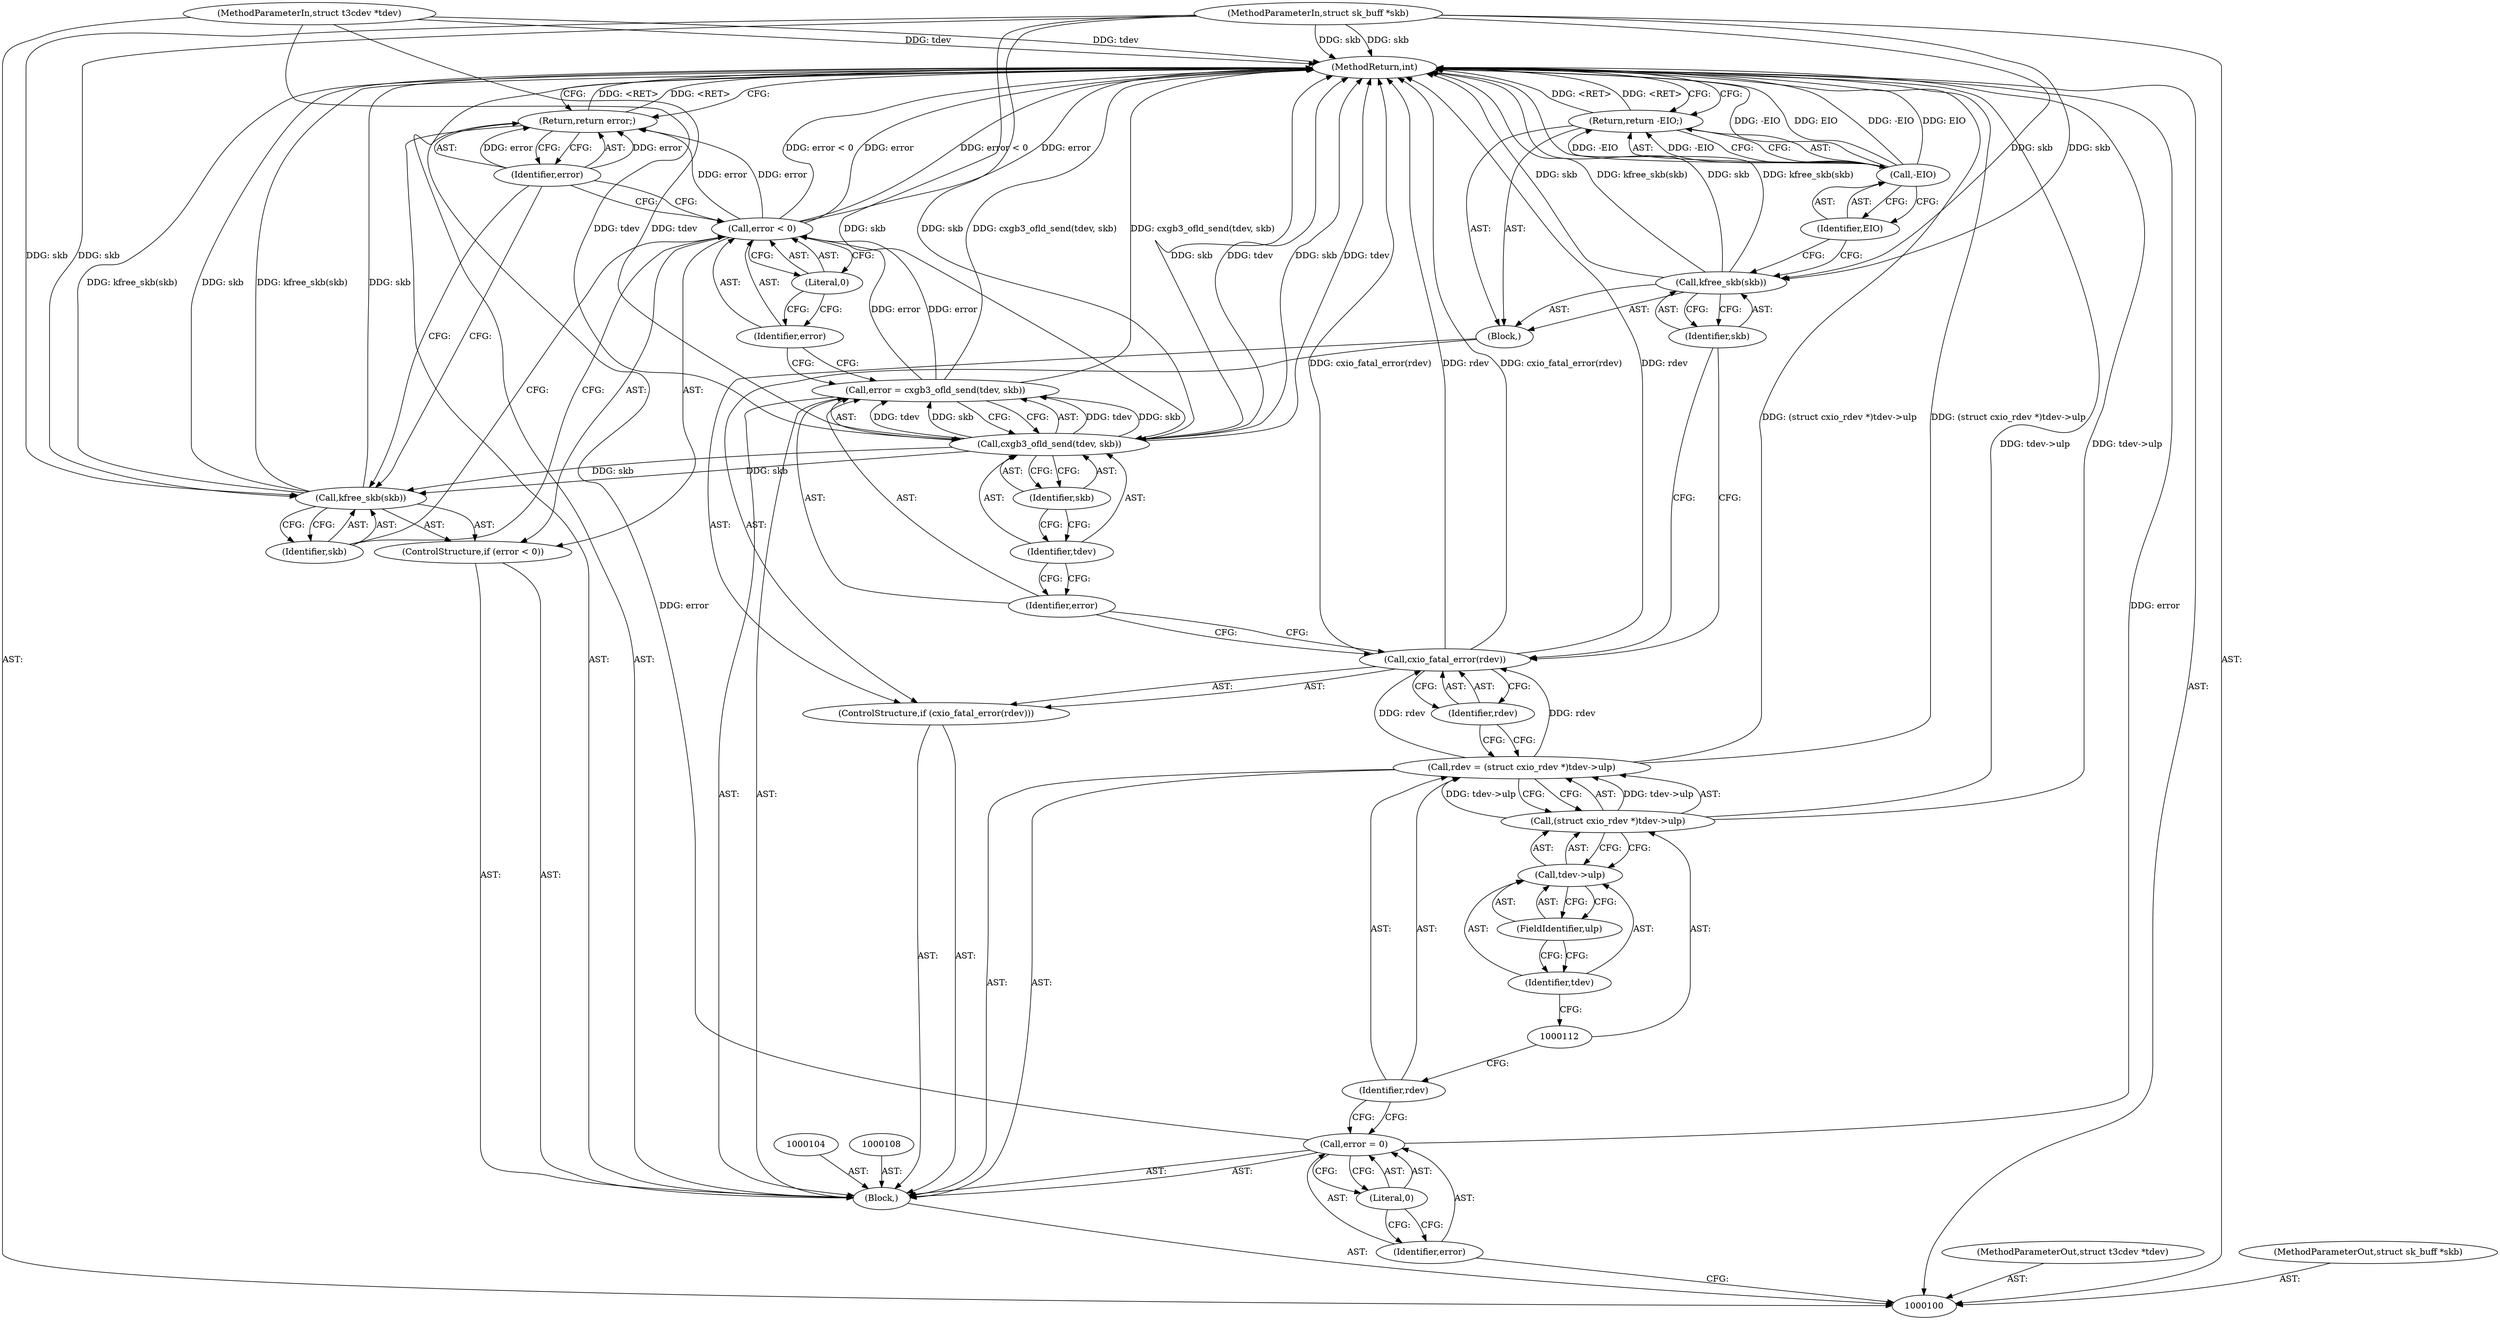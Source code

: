 digraph "1_linux_67f1aee6f45059fd6b0f5b0ecb2c97ad0451f6b3" {
"1000138" [label="(MethodReturn,int)"];
"1000101" [label="(MethodParameterIn,struct t3cdev *tdev)"];
"1000183" [label="(MethodParameterOut,struct t3cdev *tdev)"];
"1000102" [label="(MethodParameterIn,struct sk_buff *skb)"];
"1000184" [label="(MethodParameterOut,struct sk_buff *skb)"];
"1000127" [label="(Call,cxgb3_ofld_send(tdev, skb))"];
"1000125" [label="(Call,error = cxgb3_ofld_send(tdev, skb))"];
"1000126" [label="(Identifier,error)"];
"1000128" [label="(Identifier,tdev)"];
"1000129" [label="(Identifier,skb)"];
"1000133" [label="(Literal,0)"];
"1000130" [label="(ControlStructure,if (error < 0))"];
"1000131" [label="(Call,error < 0)"];
"1000132" [label="(Identifier,error)"];
"1000135" [label="(Identifier,skb)"];
"1000134" [label="(Call,kfree_skb(skb))"];
"1000136" [label="(Return,return error;)"];
"1000137" [label="(Identifier,error)"];
"1000103" [label="(Block,)"];
"1000107" [label="(Literal,0)"];
"1000105" [label="(Call,error = 0)"];
"1000106" [label="(Identifier,error)"];
"1000109" [label="(Call,rdev = (struct cxio_rdev *)tdev->ulp)"];
"1000110" [label="(Identifier,rdev)"];
"1000113" [label="(Call,tdev->ulp)"];
"1000114" [label="(Identifier,tdev)"];
"1000115" [label="(FieldIdentifier,ulp)"];
"1000111" [label="(Call,(struct cxio_rdev *)tdev->ulp)"];
"1000116" [label="(ControlStructure,if (cxio_fatal_error(rdev)))"];
"1000118" [label="(Identifier,rdev)"];
"1000119" [label="(Block,)"];
"1000117" [label="(Call,cxio_fatal_error(rdev))"];
"1000121" [label="(Identifier,skb)"];
"1000120" [label="(Call,kfree_skb(skb))"];
"1000124" [label="(Identifier,EIO)"];
"1000122" [label="(Return,return -EIO;)"];
"1000123" [label="(Call,-EIO)"];
"1000138" -> "1000100"  [label="AST: "];
"1000138" -> "1000122"  [label="CFG: "];
"1000138" -> "1000136"  [label="CFG: "];
"1000136" -> "1000138"  [label="DDG: <RET>"];
"1000122" -> "1000138"  [label="DDG: <RET>"];
"1000117" -> "1000138"  [label="DDG: cxio_fatal_error(rdev)"];
"1000117" -> "1000138"  [label="DDG: rdev"];
"1000120" -> "1000138"  [label="DDG: skb"];
"1000120" -> "1000138"  [label="DDG: kfree_skb(skb)"];
"1000125" -> "1000138"  [label="DDG: cxgb3_ofld_send(tdev, skb)"];
"1000102" -> "1000138"  [label="DDG: skb"];
"1000127" -> "1000138"  [label="DDG: tdev"];
"1000127" -> "1000138"  [label="DDG: skb"];
"1000109" -> "1000138"  [label="DDG: (struct cxio_rdev *)tdev->ulp"];
"1000123" -> "1000138"  [label="DDG: -EIO"];
"1000123" -> "1000138"  [label="DDG: EIO"];
"1000131" -> "1000138"  [label="DDG: error"];
"1000131" -> "1000138"  [label="DDG: error < 0"];
"1000134" -> "1000138"  [label="DDG: kfree_skb(skb)"];
"1000134" -> "1000138"  [label="DDG: skb"];
"1000111" -> "1000138"  [label="DDG: tdev->ulp"];
"1000101" -> "1000138"  [label="DDG: tdev"];
"1000105" -> "1000138"  [label="DDG: error"];
"1000101" -> "1000100"  [label="AST: "];
"1000101" -> "1000138"  [label="DDG: tdev"];
"1000101" -> "1000127"  [label="DDG: tdev"];
"1000183" -> "1000100"  [label="AST: "];
"1000102" -> "1000100"  [label="AST: "];
"1000102" -> "1000138"  [label="DDG: skb"];
"1000102" -> "1000120"  [label="DDG: skb"];
"1000102" -> "1000127"  [label="DDG: skb"];
"1000102" -> "1000134"  [label="DDG: skb"];
"1000184" -> "1000100"  [label="AST: "];
"1000127" -> "1000125"  [label="AST: "];
"1000127" -> "1000129"  [label="CFG: "];
"1000128" -> "1000127"  [label="AST: "];
"1000129" -> "1000127"  [label="AST: "];
"1000125" -> "1000127"  [label="CFG: "];
"1000127" -> "1000138"  [label="DDG: tdev"];
"1000127" -> "1000138"  [label="DDG: skb"];
"1000127" -> "1000125"  [label="DDG: tdev"];
"1000127" -> "1000125"  [label="DDG: skb"];
"1000101" -> "1000127"  [label="DDG: tdev"];
"1000102" -> "1000127"  [label="DDG: skb"];
"1000127" -> "1000134"  [label="DDG: skb"];
"1000125" -> "1000103"  [label="AST: "];
"1000125" -> "1000127"  [label="CFG: "];
"1000126" -> "1000125"  [label="AST: "];
"1000127" -> "1000125"  [label="AST: "];
"1000132" -> "1000125"  [label="CFG: "];
"1000125" -> "1000138"  [label="DDG: cxgb3_ofld_send(tdev, skb)"];
"1000127" -> "1000125"  [label="DDG: tdev"];
"1000127" -> "1000125"  [label="DDG: skb"];
"1000125" -> "1000131"  [label="DDG: error"];
"1000126" -> "1000125"  [label="AST: "];
"1000126" -> "1000117"  [label="CFG: "];
"1000128" -> "1000126"  [label="CFG: "];
"1000128" -> "1000127"  [label="AST: "];
"1000128" -> "1000126"  [label="CFG: "];
"1000129" -> "1000128"  [label="CFG: "];
"1000129" -> "1000127"  [label="AST: "];
"1000129" -> "1000128"  [label="CFG: "];
"1000127" -> "1000129"  [label="CFG: "];
"1000133" -> "1000131"  [label="AST: "];
"1000133" -> "1000132"  [label="CFG: "];
"1000131" -> "1000133"  [label="CFG: "];
"1000130" -> "1000103"  [label="AST: "];
"1000131" -> "1000130"  [label="AST: "];
"1000134" -> "1000130"  [label="AST: "];
"1000131" -> "1000130"  [label="AST: "];
"1000131" -> "1000133"  [label="CFG: "];
"1000132" -> "1000131"  [label="AST: "];
"1000133" -> "1000131"  [label="AST: "];
"1000135" -> "1000131"  [label="CFG: "];
"1000137" -> "1000131"  [label="CFG: "];
"1000131" -> "1000138"  [label="DDG: error"];
"1000131" -> "1000138"  [label="DDG: error < 0"];
"1000125" -> "1000131"  [label="DDG: error"];
"1000131" -> "1000136"  [label="DDG: error"];
"1000132" -> "1000131"  [label="AST: "];
"1000132" -> "1000125"  [label="CFG: "];
"1000133" -> "1000132"  [label="CFG: "];
"1000135" -> "1000134"  [label="AST: "];
"1000135" -> "1000131"  [label="CFG: "];
"1000134" -> "1000135"  [label="CFG: "];
"1000134" -> "1000130"  [label="AST: "];
"1000134" -> "1000135"  [label="CFG: "];
"1000135" -> "1000134"  [label="AST: "];
"1000137" -> "1000134"  [label="CFG: "];
"1000134" -> "1000138"  [label="DDG: kfree_skb(skb)"];
"1000134" -> "1000138"  [label="DDG: skb"];
"1000127" -> "1000134"  [label="DDG: skb"];
"1000102" -> "1000134"  [label="DDG: skb"];
"1000136" -> "1000103"  [label="AST: "];
"1000136" -> "1000137"  [label="CFG: "];
"1000137" -> "1000136"  [label="AST: "];
"1000138" -> "1000136"  [label="CFG: "];
"1000136" -> "1000138"  [label="DDG: <RET>"];
"1000137" -> "1000136"  [label="DDG: error"];
"1000131" -> "1000136"  [label="DDG: error"];
"1000137" -> "1000136"  [label="AST: "];
"1000137" -> "1000134"  [label="CFG: "];
"1000137" -> "1000131"  [label="CFG: "];
"1000136" -> "1000137"  [label="CFG: "];
"1000137" -> "1000136"  [label="DDG: error"];
"1000103" -> "1000100"  [label="AST: "];
"1000104" -> "1000103"  [label="AST: "];
"1000105" -> "1000103"  [label="AST: "];
"1000108" -> "1000103"  [label="AST: "];
"1000109" -> "1000103"  [label="AST: "];
"1000116" -> "1000103"  [label="AST: "];
"1000125" -> "1000103"  [label="AST: "];
"1000130" -> "1000103"  [label="AST: "];
"1000136" -> "1000103"  [label="AST: "];
"1000107" -> "1000105"  [label="AST: "];
"1000107" -> "1000106"  [label="CFG: "];
"1000105" -> "1000107"  [label="CFG: "];
"1000105" -> "1000103"  [label="AST: "];
"1000105" -> "1000107"  [label="CFG: "];
"1000106" -> "1000105"  [label="AST: "];
"1000107" -> "1000105"  [label="AST: "];
"1000110" -> "1000105"  [label="CFG: "];
"1000105" -> "1000138"  [label="DDG: error"];
"1000106" -> "1000105"  [label="AST: "];
"1000106" -> "1000100"  [label="CFG: "];
"1000107" -> "1000106"  [label="CFG: "];
"1000109" -> "1000103"  [label="AST: "];
"1000109" -> "1000111"  [label="CFG: "];
"1000110" -> "1000109"  [label="AST: "];
"1000111" -> "1000109"  [label="AST: "];
"1000118" -> "1000109"  [label="CFG: "];
"1000109" -> "1000138"  [label="DDG: (struct cxio_rdev *)tdev->ulp"];
"1000111" -> "1000109"  [label="DDG: tdev->ulp"];
"1000109" -> "1000117"  [label="DDG: rdev"];
"1000110" -> "1000109"  [label="AST: "];
"1000110" -> "1000105"  [label="CFG: "];
"1000112" -> "1000110"  [label="CFG: "];
"1000113" -> "1000111"  [label="AST: "];
"1000113" -> "1000115"  [label="CFG: "];
"1000114" -> "1000113"  [label="AST: "];
"1000115" -> "1000113"  [label="AST: "];
"1000111" -> "1000113"  [label="CFG: "];
"1000114" -> "1000113"  [label="AST: "];
"1000114" -> "1000112"  [label="CFG: "];
"1000115" -> "1000114"  [label="CFG: "];
"1000115" -> "1000113"  [label="AST: "];
"1000115" -> "1000114"  [label="CFG: "];
"1000113" -> "1000115"  [label="CFG: "];
"1000111" -> "1000109"  [label="AST: "];
"1000111" -> "1000113"  [label="CFG: "];
"1000112" -> "1000111"  [label="AST: "];
"1000113" -> "1000111"  [label="AST: "];
"1000109" -> "1000111"  [label="CFG: "];
"1000111" -> "1000138"  [label="DDG: tdev->ulp"];
"1000111" -> "1000109"  [label="DDG: tdev->ulp"];
"1000116" -> "1000103"  [label="AST: "];
"1000117" -> "1000116"  [label="AST: "];
"1000119" -> "1000116"  [label="AST: "];
"1000118" -> "1000117"  [label="AST: "];
"1000118" -> "1000109"  [label="CFG: "];
"1000117" -> "1000118"  [label="CFG: "];
"1000119" -> "1000116"  [label="AST: "];
"1000120" -> "1000119"  [label="AST: "];
"1000122" -> "1000119"  [label="AST: "];
"1000117" -> "1000116"  [label="AST: "];
"1000117" -> "1000118"  [label="CFG: "];
"1000118" -> "1000117"  [label="AST: "];
"1000121" -> "1000117"  [label="CFG: "];
"1000126" -> "1000117"  [label="CFG: "];
"1000117" -> "1000138"  [label="DDG: cxio_fatal_error(rdev)"];
"1000117" -> "1000138"  [label="DDG: rdev"];
"1000109" -> "1000117"  [label="DDG: rdev"];
"1000121" -> "1000120"  [label="AST: "];
"1000121" -> "1000117"  [label="CFG: "];
"1000120" -> "1000121"  [label="CFG: "];
"1000120" -> "1000119"  [label="AST: "];
"1000120" -> "1000121"  [label="CFG: "];
"1000121" -> "1000120"  [label="AST: "];
"1000124" -> "1000120"  [label="CFG: "];
"1000120" -> "1000138"  [label="DDG: skb"];
"1000120" -> "1000138"  [label="DDG: kfree_skb(skb)"];
"1000102" -> "1000120"  [label="DDG: skb"];
"1000124" -> "1000123"  [label="AST: "];
"1000124" -> "1000120"  [label="CFG: "];
"1000123" -> "1000124"  [label="CFG: "];
"1000122" -> "1000119"  [label="AST: "];
"1000122" -> "1000123"  [label="CFG: "];
"1000123" -> "1000122"  [label="AST: "];
"1000138" -> "1000122"  [label="CFG: "];
"1000122" -> "1000138"  [label="DDG: <RET>"];
"1000123" -> "1000122"  [label="DDG: -EIO"];
"1000123" -> "1000122"  [label="AST: "];
"1000123" -> "1000124"  [label="CFG: "];
"1000124" -> "1000123"  [label="AST: "];
"1000122" -> "1000123"  [label="CFG: "];
"1000123" -> "1000138"  [label="DDG: -EIO"];
"1000123" -> "1000138"  [label="DDG: EIO"];
"1000123" -> "1000122"  [label="DDG: -EIO"];
}
